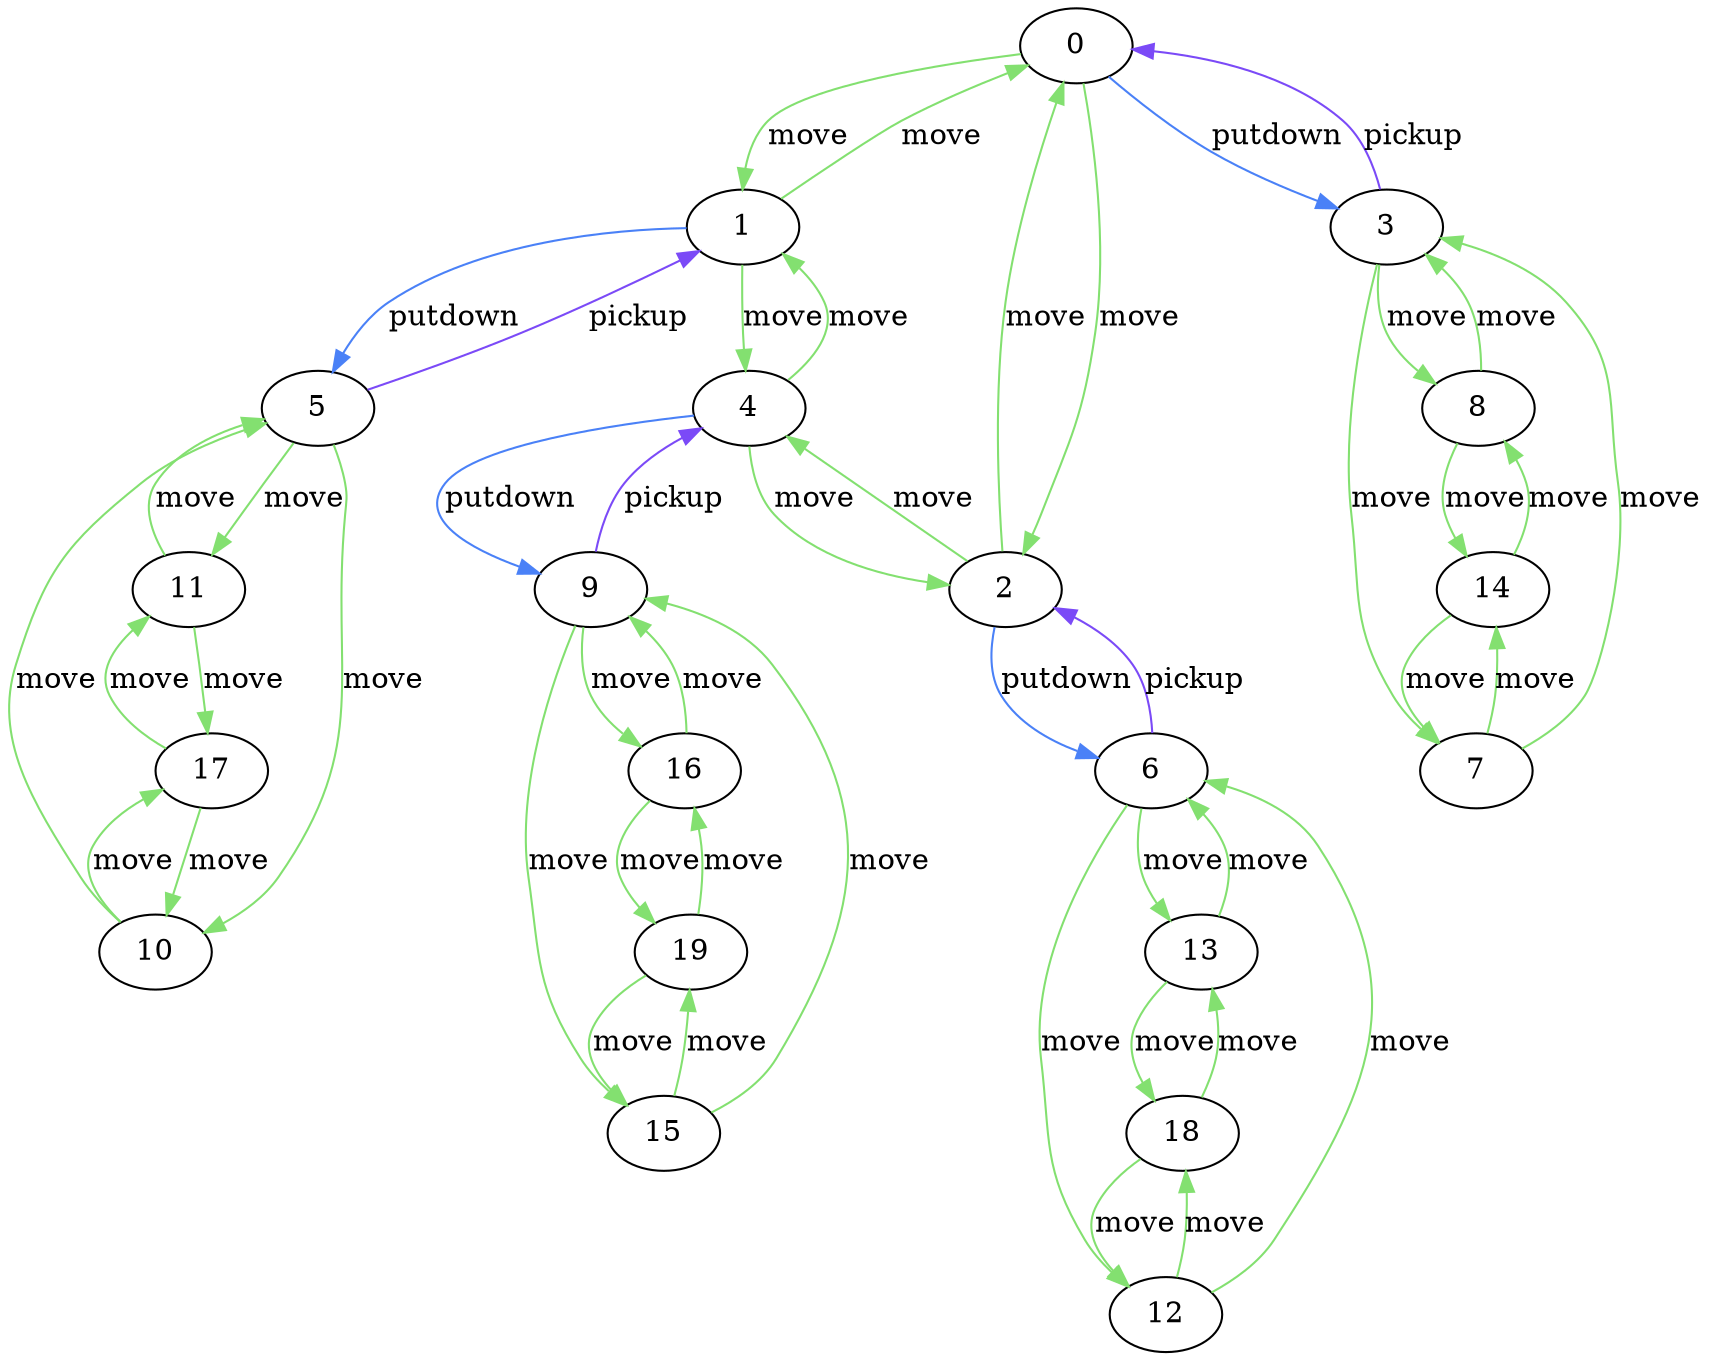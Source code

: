 strict digraph  {
0;
1;
2;
3;
4;
5;
6;
7;
8;
9;
10;
11;
12;
13;
14;
15;
16;
17;
18;
19;
0 -> 1  [color="#83e070", label=move];
0 -> 2  [color="#83e070", label=move];
0 -> 3  [color="#4a81f7", label=putdown];
1 -> 4  [color="#83e070", label=move];
1 -> 0  [color="#83e070", label=move];
1 -> 5  [color="#4a81f7", label=putdown];
2 -> 4  [color="#83e070", label=move];
2 -> 0  [color="#83e070", label=move];
2 -> 6  [color="#4a81f7", label=putdown];
3 -> 7  [color="#83e070", label=move];
3 -> 8  [color="#83e070", label=move];
3 -> 0  [color="#7b4af7", label=pickup];
4 -> 2  [color="#83e070", label=move];
4 -> 1  [color="#83e070", label=move];
4 -> 9  [color="#4a81f7", label=putdown];
5 -> 10  [color="#83e070", label=move];
5 -> 11  [color="#83e070", label=move];
5 -> 1  [color="#7b4af7", label=pickup];
6 -> 12  [color="#83e070", label=move];
6 -> 13  [color="#83e070", label=move];
6 -> 2  [color="#7b4af7", label=pickup];
7 -> 14  [color="#83e070", label=move];
7 -> 3  [color="#83e070", label=move];
8 -> 14  [color="#83e070", label=move];
8 -> 3  [color="#83e070", label=move];
9 -> 15  [color="#83e070", label=move];
9 -> 16  [color="#83e070", label=move];
9 -> 4  [color="#7b4af7", label=pickup];
10 -> 17  [color="#83e070", label=move];
10 -> 5  [color="#83e070", label=move];
11 -> 5  [color="#83e070", label=move];
11 -> 17  [color="#83e070", label=move];
12 -> 6  [color="#83e070", label=move];
12 -> 18  [color="#83e070", label=move];
13 -> 18  [color="#83e070", label=move];
13 -> 6  [color="#83e070", label=move];
14 -> 8  [color="#83e070", label=move];
14 -> 7  [color="#83e070", label=move];
15 -> 9  [color="#83e070", label=move];
15 -> 19  [color="#83e070", label=move];
16 -> 9  [color="#83e070", label=move];
16 -> 19  [color="#83e070", label=move];
17 -> 10  [color="#83e070", label=move];
17 -> 11  [color="#83e070", label=move];
18 -> 12  [color="#83e070", label=move];
18 -> 13  [color="#83e070", label=move];
19 -> 16  [color="#83e070", label=move];
19 -> 15  [color="#83e070", label=move];
}
